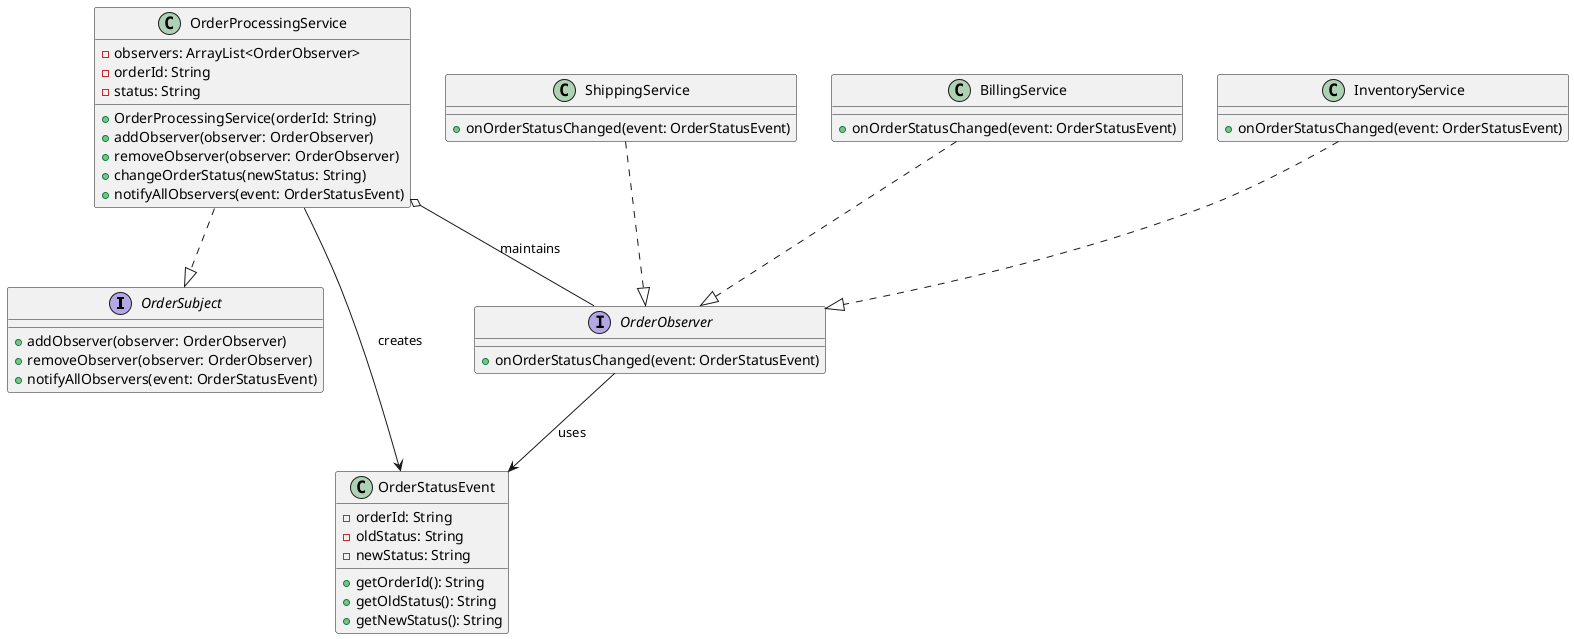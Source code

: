 @startuml

' Interfaces
interface OrderSubject {
    + addObserver(observer: OrderObserver)
    + removeObserver(observer: OrderObserver)
    + notifyAllObservers(event: OrderStatusEvent)
}

interface OrderObserver {
    + onOrderStatusChanged(event: OrderStatusEvent)
}

' Event class
class OrderStatusEvent {
    - orderId: String
    - oldStatus: String
    - newStatus: String
    + getOrderId(): String
    + getOldStatus(): String
    + getNewStatus(): String
}

' Subject class
class OrderProcessingService {
    - observers: ArrayList<OrderObserver>
    - orderId: String
    - status: String
    + OrderProcessingService(orderId: String)
    + addObserver(observer: OrderObserver)
    + removeObserver(observer: OrderObserver)
    + changeOrderStatus(newStatus: String)
    + notifyAllObservers(event: OrderStatusEvent)
}

' Observers
class ShippingService {
    + onOrderStatusChanged(event: OrderStatusEvent)
}

class BillingService {
    + onOrderStatusChanged(event: OrderStatusEvent)
}

class InventoryService {
    + onOrderStatusChanged(event: OrderStatusEvent)
}

' Implementations
OrderProcessingService ..|> OrderSubject
ShippingService ..|> OrderObserver
BillingService ..|> OrderObserver
InventoryService ..|> OrderObserver

' Associations / Dependencies
OrderProcessingService o-- OrderObserver : maintains
OrderProcessingService --> OrderStatusEvent : creates
OrderObserver --> OrderStatusEvent : uses

@enduml
